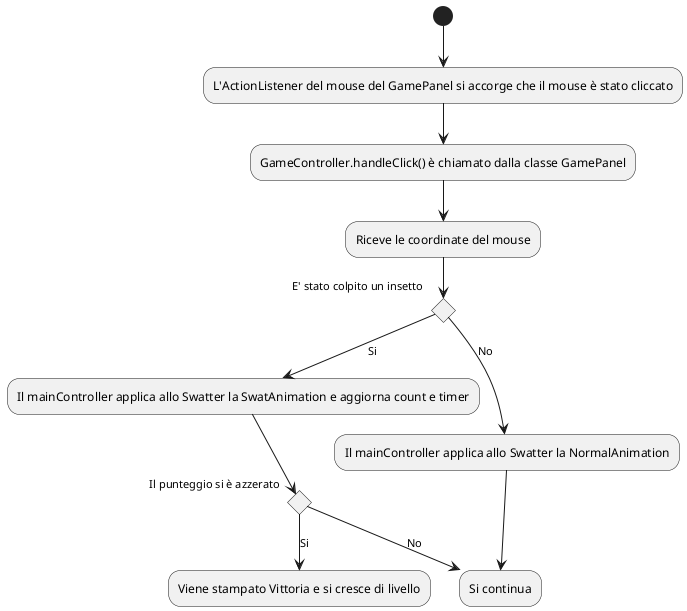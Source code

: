 @startuml
'https://plantuml.com/activity-diagram-beta

(*)  --> "L'ActionListener del mouse del GamePanel si accorge che il mouse è stato cliccato"
--> "GameController.handleClick() è chiamato dalla classe GamePanel"
--> "Riceve le coordinate del mouse"
If "E' stato colpito un insetto" then
--> [Si] "Il mainController applica allo Swatter la SwatAnimation e aggiorna count e timer"
    --> If "Il punteggio si è azzerato" then
    --> [Si] "Viene stampato Vittoria e si cresce di livello"
    else
    --> [No] "Si continua"
    Endif
else
--> [No] "Il mainController applica allo Swatter la NormalAnimation"
--> "Si continua"
Endif

@enduml
